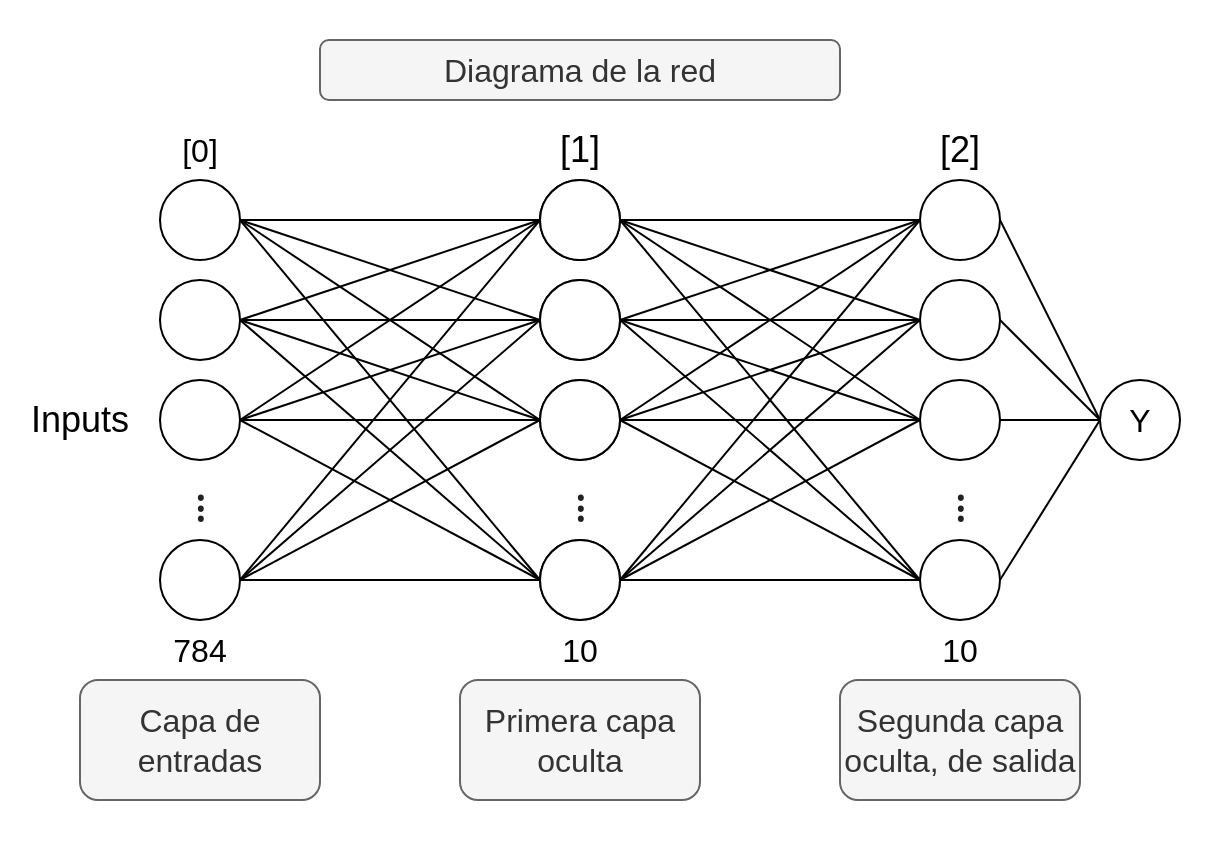 <mxfile version="20.6.0" type="device"><diagram id="SLeSD1d8RqLPbTBctot2" name="Página-1"><mxGraphModel dx="2249" dy="705" grid="1" gridSize="10" guides="1" tooltips="1" connect="1" arrows="1" fold="1" page="1" pageScale="1" pageWidth="827" pageHeight="1169" math="0" shadow="0"><root><mxCell id="0"/><mxCell id="1" parent="0"/><mxCell id="HPWfOXk7m1J4_OYVa4kb-1" value="" style="ellipse;whiteSpace=wrap;html=1;aspect=fixed;" vertex="1" parent="1"><mxGeometry x="30" y="170" width="40" height="40" as="geometry"/></mxCell><mxCell id="HPWfOXk7m1J4_OYVa4kb-2" value="" style="ellipse;whiteSpace=wrap;html=1;aspect=fixed;" vertex="1" parent="1"><mxGeometry x="30" y="220" width="40" height="40" as="geometry"/></mxCell><mxCell id="HPWfOXk7m1J4_OYVa4kb-3" value="" style="ellipse;whiteSpace=wrap;html=1;aspect=fixed;" vertex="1" parent="1"><mxGeometry x="30" y="270" width="40" height="40" as="geometry"/></mxCell><mxCell id="HPWfOXk7m1J4_OYVa4kb-4" value="" style="ellipse;whiteSpace=wrap;html=1;aspect=fixed;" vertex="1" parent="1"><mxGeometry x="30" y="350" width="40" height="40" as="geometry"/></mxCell><mxCell id="HPWfOXk7m1J4_OYVa4kb-5" value="&lt;span style=&quot;color: rgb(32, 33, 36); font-family: arial, sans-serif; font-size: 18px; text-align: start; background-color: rgb(255, 255, 255);&quot;&gt;⁝&lt;/span&gt;" style="text;html=1;strokeColor=none;fillColor=none;align=center;verticalAlign=middle;whiteSpace=wrap;rounded=0;fontStyle=1;fontSize=18;" vertex="1" parent="1"><mxGeometry x="20" y="310" width="60" height="50" as="geometry"/></mxCell><mxCell id="HPWfOXk7m1J4_OYVa4kb-6" value="" style="ellipse;whiteSpace=wrap;html=1;aspect=fixed;" vertex="1" parent="1"><mxGeometry x="220" y="170" width="40" height="40" as="geometry"/></mxCell><mxCell id="HPWfOXk7m1J4_OYVa4kb-7" value="" style="ellipse;whiteSpace=wrap;html=1;aspect=fixed;" vertex="1" parent="1"><mxGeometry x="220" y="220" width="40" height="40" as="geometry"/></mxCell><mxCell id="HPWfOXk7m1J4_OYVa4kb-8" value="" style="ellipse;whiteSpace=wrap;html=1;aspect=fixed;" vertex="1" parent="1"><mxGeometry x="220" y="270" width="40" height="40" as="geometry"/></mxCell><mxCell id="HPWfOXk7m1J4_OYVa4kb-9" value="" style="ellipse;whiteSpace=wrap;html=1;aspect=fixed;" vertex="1" parent="1"><mxGeometry x="220" y="350" width="40" height="40" as="geometry"/></mxCell><mxCell id="HPWfOXk7m1J4_OYVa4kb-10" value="&lt;span style=&quot;color: rgb(32, 33, 36); font-family: arial, sans-serif; font-size: 18px; text-align: start; background-color: rgb(255, 255, 255);&quot;&gt;⁝&lt;/span&gt;" style="text;html=1;strokeColor=none;fillColor=none;align=center;verticalAlign=middle;whiteSpace=wrap;rounded=0;fontStyle=1;fontSize=18;" vertex="1" parent="1"><mxGeometry x="210" y="310" width="60" height="50" as="geometry"/></mxCell><mxCell id="HPWfOXk7m1J4_OYVa4kb-16" value="" style="endArrow=none;html=1;rounded=0;fontSize=18;exitX=1;exitY=0.5;exitDx=0;exitDy=0;entryX=0;entryY=0.5;entryDx=0;entryDy=0;" edge="1" parent="1" source="HPWfOXk7m1J4_OYVa4kb-1" target="HPWfOXk7m1J4_OYVa4kb-6"><mxGeometry width="50" height="50" relative="1" as="geometry"><mxPoint x="220" y="400" as="sourcePoint"/><mxPoint x="270" y="350" as="targetPoint"/></mxGeometry></mxCell><mxCell id="HPWfOXk7m1J4_OYVa4kb-17" value="" style="endArrow=none;html=1;rounded=0;fontSize=18;exitX=1;exitY=0.5;exitDx=0;exitDy=0;entryX=0;entryY=0.5;entryDx=0;entryDy=0;" edge="1" parent="1" source="HPWfOXk7m1J4_OYVa4kb-2" target="HPWfOXk7m1J4_OYVa4kb-7"><mxGeometry width="50" height="50" relative="1" as="geometry"><mxPoint x="80" y="200" as="sourcePoint"/><mxPoint x="230" y="200" as="targetPoint"/></mxGeometry></mxCell><mxCell id="HPWfOXk7m1J4_OYVa4kb-18" value="" style="endArrow=none;html=1;rounded=0;fontSize=18;exitX=1;exitY=0.5;exitDx=0;exitDy=0;entryX=0;entryY=0.5;entryDx=0;entryDy=0;" edge="1" parent="1" source="HPWfOXk7m1J4_OYVa4kb-3" target="HPWfOXk7m1J4_OYVa4kb-8"><mxGeometry width="50" height="50" relative="1" as="geometry"><mxPoint x="90" y="210" as="sourcePoint"/><mxPoint x="240" y="210" as="targetPoint"/></mxGeometry></mxCell><mxCell id="HPWfOXk7m1J4_OYVa4kb-19" value="" style="endArrow=none;html=1;rounded=0;fontSize=18;exitX=1;exitY=0.5;exitDx=0;exitDy=0;entryX=0;entryY=0.5;entryDx=0;entryDy=0;" edge="1" parent="1" source="HPWfOXk7m1J4_OYVa4kb-4" target="HPWfOXk7m1J4_OYVa4kb-9"><mxGeometry width="50" height="50" relative="1" as="geometry"><mxPoint x="100" y="220" as="sourcePoint"/><mxPoint x="250" y="220" as="targetPoint"/></mxGeometry></mxCell><mxCell id="HPWfOXk7m1J4_OYVa4kb-20" value="" style="endArrow=none;html=1;rounded=0;fontSize=18;exitX=1;exitY=0.5;exitDx=0;exitDy=0;entryX=0;entryY=0.5;entryDx=0;entryDy=0;" edge="1" parent="1" source="HPWfOXk7m1J4_OYVa4kb-1" target="HPWfOXk7m1J4_OYVa4kb-7"><mxGeometry width="50" height="50" relative="1" as="geometry"><mxPoint x="110" y="230" as="sourcePoint"/><mxPoint x="260" y="230" as="targetPoint"/></mxGeometry></mxCell><mxCell id="HPWfOXk7m1J4_OYVa4kb-21" value="" style="endArrow=none;html=1;rounded=0;fontSize=18;exitX=1;exitY=0.5;exitDx=0;exitDy=0;entryX=0;entryY=0.5;entryDx=0;entryDy=0;" edge="1" parent="1" source="HPWfOXk7m1J4_OYVa4kb-1" target="HPWfOXk7m1J4_OYVa4kb-8"><mxGeometry width="50" height="50" relative="1" as="geometry"><mxPoint x="120" y="240" as="sourcePoint"/><mxPoint x="270" y="240" as="targetPoint"/></mxGeometry></mxCell><mxCell id="HPWfOXk7m1J4_OYVa4kb-22" value="" style="endArrow=none;html=1;rounded=0;fontSize=18;exitX=1;exitY=0.5;exitDx=0;exitDy=0;entryX=0;entryY=0.5;entryDx=0;entryDy=0;" edge="1" parent="1" source="HPWfOXk7m1J4_OYVa4kb-1" target="HPWfOXk7m1J4_OYVa4kb-9"><mxGeometry width="50" height="50" relative="1" as="geometry"><mxPoint x="130" y="250" as="sourcePoint"/><mxPoint x="280" y="250" as="targetPoint"/></mxGeometry></mxCell><mxCell id="HPWfOXk7m1J4_OYVa4kb-23" value="" style="endArrow=none;html=1;rounded=0;fontSize=18;exitX=1;exitY=0.5;exitDx=0;exitDy=0;entryX=0;entryY=0.5;entryDx=0;entryDy=0;" edge="1" parent="1" source="HPWfOXk7m1J4_OYVa4kb-2" target="HPWfOXk7m1J4_OYVa4kb-6"><mxGeometry width="50" height="50" relative="1" as="geometry"><mxPoint x="140" y="260" as="sourcePoint"/><mxPoint x="290" y="260" as="targetPoint"/></mxGeometry></mxCell><mxCell id="HPWfOXk7m1J4_OYVa4kb-24" value="" style="endArrow=none;html=1;rounded=0;fontSize=18;exitX=1;exitY=0.5;exitDx=0;exitDy=0;entryX=0;entryY=0.5;entryDx=0;entryDy=0;" edge="1" parent="1" source="HPWfOXk7m1J4_OYVa4kb-2" target="HPWfOXk7m1J4_OYVa4kb-8"><mxGeometry width="50" height="50" relative="1" as="geometry"><mxPoint x="150" y="270" as="sourcePoint"/><mxPoint x="300" y="270" as="targetPoint"/></mxGeometry></mxCell><mxCell id="HPWfOXk7m1J4_OYVa4kb-25" value="" style="endArrow=none;html=1;rounded=0;fontSize=18;exitX=1;exitY=0.5;exitDx=0;exitDy=0;entryX=0;entryY=0.5;entryDx=0;entryDy=0;" edge="1" parent="1" source="HPWfOXk7m1J4_OYVa4kb-2" target="HPWfOXk7m1J4_OYVa4kb-9"><mxGeometry width="50" height="50" relative="1" as="geometry"><mxPoint x="160" y="280" as="sourcePoint"/><mxPoint x="310" y="280" as="targetPoint"/></mxGeometry></mxCell><mxCell id="HPWfOXk7m1J4_OYVa4kb-26" value="" style="endArrow=none;html=1;rounded=0;fontSize=18;exitX=1;exitY=0.5;exitDx=0;exitDy=0;entryX=0;entryY=0.5;entryDx=0;entryDy=0;" edge="1" parent="1" source="HPWfOXk7m1J4_OYVa4kb-3" target="HPWfOXk7m1J4_OYVa4kb-6"><mxGeometry width="50" height="50" relative="1" as="geometry"><mxPoint x="170" y="290" as="sourcePoint"/><mxPoint x="320" y="290" as="targetPoint"/></mxGeometry></mxCell><mxCell id="HPWfOXk7m1J4_OYVa4kb-27" value="" style="endArrow=none;html=1;rounded=0;fontSize=18;exitX=1;exitY=0.5;exitDx=0;exitDy=0;entryX=0;entryY=0.5;entryDx=0;entryDy=0;" edge="1" parent="1" source="HPWfOXk7m1J4_OYVa4kb-3" target="HPWfOXk7m1J4_OYVa4kb-7"><mxGeometry width="50" height="50" relative="1" as="geometry"><mxPoint x="180" y="300" as="sourcePoint"/><mxPoint x="330" y="300" as="targetPoint"/></mxGeometry></mxCell><mxCell id="HPWfOXk7m1J4_OYVa4kb-28" value="" style="endArrow=none;html=1;rounded=0;fontSize=18;exitX=1;exitY=0.5;exitDx=0;exitDy=0;entryX=0;entryY=0.5;entryDx=0;entryDy=0;" edge="1" parent="1" source="HPWfOXk7m1J4_OYVa4kb-3" target="HPWfOXk7m1J4_OYVa4kb-9"><mxGeometry width="50" height="50" relative="1" as="geometry"><mxPoint x="190" y="310" as="sourcePoint"/><mxPoint x="340" y="310" as="targetPoint"/></mxGeometry></mxCell><mxCell id="HPWfOXk7m1J4_OYVa4kb-29" value="" style="endArrow=none;html=1;rounded=0;fontSize=18;exitX=1;exitY=0.5;exitDx=0;exitDy=0;entryX=0;entryY=0.5;entryDx=0;entryDy=0;" edge="1" parent="1" source="HPWfOXk7m1J4_OYVa4kb-4" target="HPWfOXk7m1J4_OYVa4kb-6"><mxGeometry width="50" height="50" relative="1" as="geometry"><mxPoint x="200" y="320" as="sourcePoint"/><mxPoint x="350" y="320" as="targetPoint"/></mxGeometry></mxCell><mxCell id="HPWfOXk7m1J4_OYVa4kb-30" value="" style="endArrow=none;html=1;rounded=0;fontSize=18;exitX=1;exitY=0.5;exitDx=0;exitDy=0;entryX=0;entryY=0.5;entryDx=0;entryDy=0;" edge="1" parent="1" source="HPWfOXk7m1J4_OYVa4kb-4" target="HPWfOXk7m1J4_OYVa4kb-7"><mxGeometry width="50" height="50" relative="1" as="geometry"><mxPoint x="210" y="330" as="sourcePoint"/><mxPoint x="360" y="330" as="targetPoint"/></mxGeometry></mxCell><mxCell id="HPWfOXk7m1J4_OYVa4kb-31" value="" style="endArrow=none;html=1;rounded=0;fontSize=18;exitX=1;exitY=0.5;exitDx=0;exitDy=0;entryX=0;entryY=0.5;entryDx=0;entryDy=0;" edge="1" parent="1" source="HPWfOXk7m1J4_OYVa4kb-4" target="HPWfOXk7m1J4_OYVa4kb-8"><mxGeometry width="50" height="50" relative="1" as="geometry"><mxPoint x="220" y="340" as="sourcePoint"/><mxPoint x="370" y="340" as="targetPoint"/></mxGeometry></mxCell><mxCell id="HPWfOXk7m1J4_OYVa4kb-58" value="" style="ellipse;whiteSpace=wrap;html=1;aspect=fixed;" vertex="1" parent="1"><mxGeometry x="220" y="170" width="40" height="40" as="geometry"/></mxCell><mxCell id="HPWfOXk7m1J4_OYVa4kb-59" value="" style="ellipse;whiteSpace=wrap;html=1;aspect=fixed;" vertex="1" parent="1"><mxGeometry x="220" y="220" width="40" height="40" as="geometry"/></mxCell><mxCell id="HPWfOXk7m1J4_OYVa4kb-60" value="" style="ellipse;whiteSpace=wrap;html=1;aspect=fixed;" vertex="1" parent="1"><mxGeometry x="220" y="270" width="40" height="40" as="geometry"/></mxCell><mxCell id="HPWfOXk7m1J4_OYVa4kb-61" value="" style="ellipse;whiteSpace=wrap;html=1;aspect=fixed;" vertex="1" parent="1"><mxGeometry x="220" y="350" width="40" height="40" as="geometry"/></mxCell><mxCell id="HPWfOXk7m1J4_OYVa4kb-62" value="&lt;span style=&quot;color: rgb(32, 33, 36); font-family: arial, sans-serif; font-size: 18px; text-align: start; background-color: rgb(255, 255, 255);&quot;&gt;⁝&lt;/span&gt;" style="text;html=1;strokeColor=none;fillColor=none;align=center;verticalAlign=middle;whiteSpace=wrap;rounded=0;fontStyle=1;fontSize=18;" vertex="1" parent="1"><mxGeometry x="210" y="310" width="60" height="50" as="geometry"/></mxCell><mxCell id="HPWfOXk7m1J4_OYVa4kb-63" value="" style="ellipse;whiteSpace=wrap;html=1;aspect=fixed;" vertex="1" parent="1"><mxGeometry x="410" y="170" width="40" height="40" as="geometry"/></mxCell><mxCell id="HPWfOXk7m1J4_OYVa4kb-64" value="" style="ellipse;whiteSpace=wrap;html=1;aspect=fixed;" vertex="1" parent="1"><mxGeometry x="410" y="220" width="40" height="40" as="geometry"/></mxCell><mxCell id="HPWfOXk7m1J4_OYVa4kb-65" value="" style="ellipse;whiteSpace=wrap;html=1;aspect=fixed;" vertex="1" parent="1"><mxGeometry x="410" y="270" width="40" height="40" as="geometry"/></mxCell><mxCell id="HPWfOXk7m1J4_OYVa4kb-66" value="" style="ellipse;whiteSpace=wrap;html=1;aspect=fixed;" vertex="1" parent="1"><mxGeometry x="410" y="350" width="40" height="40" as="geometry"/></mxCell><mxCell id="HPWfOXk7m1J4_OYVa4kb-67" value="&lt;span style=&quot;color: rgb(32, 33, 36); font-family: arial, sans-serif; font-size: 18px; text-align: start; background-color: rgb(255, 255, 255);&quot;&gt;⁝&lt;/span&gt;" style="text;html=1;strokeColor=none;fillColor=none;align=center;verticalAlign=middle;whiteSpace=wrap;rounded=0;fontStyle=1;fontSize=18;" vertex="1" parent="1"><mxGeometry x="400" y="310" width="60" height="50" as="geometry"/></mxCell><mxCell id="HPWfOXk7m1J4_OYVa4kb-68" value="" style="endArrow=none;html=1;rounded=0;fontSize=18;exitX=1;exitY=0.5;exitDx=0;exitDy=0;entryX=0;entryY=0.5;entryDx=0;entryDy=0;" edge="1" parent="1" source="HPWfOXk7m1J4_OYVa4kb-58" target="HPWfOXk7m1J4_OYVa4kb-63"><mxGeometry width="50" height="50" relative="1" as="geometry"><mxPoint x="410" y="400" as="sourcePoint"/><mxPoint x="460" y="350" as="targetPoint"/></mxGeometry></mxCell><mxCell id="HPWfOXk7m1J4_OYVa4kb-69" value="" style="endArrow=none;html=1;rounded=0;fontSize=18;exitX=1;exitY=0.5;exitDx=0;exitDy=0;entryX=0;entryY=0.5;entryDx=0;entryDy=0;" edge="1" parent="1" source="HPWfOXk7m1J4_OYVa4kb-59" target="HPWfOXk7m1J4_OYVa4kb-64"><mxGeometry width="50" height="50" relative="1" as="geometry"><mxPoint x="270" y="200" as="sourcePoint"/><mxPoint x="420" y="200" as="targetPoint"/></mxGeometry></mxCell><mxCell id="HPWfOXk7m1J4_OYVa4kb-70" value="" style="endArrow=none;html=1;rounded=0;fontSize=18;exitX=1;exitY=0.5;exitDx=0;exitDy=0;entryX=0;entryY=0.5;entryDx=0;entryDy=0;" edge="1" parent="1" source="HPWfOXk7m1J4_OYVa4kb-60" target="HPWfOXk7m1J4_OYVa4kb-65"><mxGeometry width="50" height="50" relative="1" as="geometry"><mxPoint x="280" y="210" as="sourcePoint"/><mxPoint x="430" y="210" as="targetPoint"/></mxGeometry></mxCell><mxCell id="HPWfOXk7m1J4_OYVa4kb-71" value="" style="endArrow=none;html=1;rounded=0;fontSize=18;exitX=1;exitY=0.5;exitDx=0;exitDy=0;entryX=0;entryY=0.5;entryDx=0;entryDy=0;" edge="1" parent="1" source="HPWfOXk7m1J4_OYVa4kb-61" target="HPWfOXk7m1J4_OYVa4kb-66"><mxGeometry width="50" height="50" relative="1" as="geometry"><mxPoint x="290" y="220" as="sourcePoint"/><mxPoint x="440" y="220" as="targetPoint"/></mxGeometry></mxCell><mxCell id="HPWfOXk7m1J4_OYVa4kb-72" value="" style="endArrow=none;html=1;rounded=0;fontSize=18;exitX=1;exitY=0.5;exitDx=0;exitDy=0;entryX=0;entryY=0.5;entryDx=0;entryDy=0;" edge="1" parent="1" source="HPWfOXk7m1J4_OYVa4kb-58" target="HPWfOXk7m1J4_OYVa4kb-64"><mxGeometry width="50" height="50" relative="1" as="geometry"><mxPoint x="300" y="230" as="sourcePoint"/><mxPoint x="450" y="230" as="targetPoint"/></mxGeometry></mxCell><mxCell id="HPWfOXk7m1J4_OYVa4kb-73" value="" style="endArrow=none;html=1;rounded=0;fontSize=18;exitX=1;exitY=0.5;exitDx=0;exitDy=0;entryX=0;entryY=0.5;entryDx=0;entryDy=0;" edge="1" parent="1" source="HPWfOXk7m1J4_OYVa4kb-58" target="HPWfOXk7m1J4_OYVa4kb-65"><mxGeometry width="50" height="50" relative="1" as="geometry"><mxPoint x="310" y="240" as="sourcePoint"/><mxPoint x="460" y="240" as="targetPoint"/></mxGeometry></mxCell><mxCell id="HPWfOXk7m1J4_OYVa4kb-74" value="" style="endArrow=none;html=1;rounded=0;fontSize=18;exitX=1;exitY=0.5;exitDx=0;exitDy=0;entryX=0;entryY=0.5;entryDx=0;entryDy=0;" edge="1" parent="1" source="HPWfOXk7m1J4_OYVa4kb-58" target="HPWfOXk7m1J4_OYVa4kb-66"><mxGeometry width="50" height="50" relative="1" as="geometry"><mxPoint x="320" y="250" as="sourcePoint"/><mxPoint x="470" y="250" as="targetPoint"/></mxGeometry></mxCell><mxCell id="HPWfOXk7m1J4_OYVa4kb-75" value="" style="endArrow=none;html=1;rounded=0;fontSize=18;exitX=1;exitY=0.5;exitDx=0;exitDy=0;entryX=0;entryY=0.5;entryDx=0;entryDy=0;" edge="1" parent="1" source="HPWfOXk7m1J4_OYVa4kb-59" target="HPWfOXk7m1J4_OYVa4kb-63"><mxGeometry width="50" height="50" relative="1" as="geometry"><mxPoint x="330" y="260" as="sourcePoint"/><mxPoint x="480" y="260" as="targetPoint"/></mxGeometry></mxCell><mxCell id="HPWfOXk7m1J4_OYVa4kb-76" value="" style="endArrow=none;html=1;rounded=0;fontSize=18;exitX=1;exitY=0.5;exitDx=0;exitDy=0;entryX=0;entryY=0.5;entryDx=0;entryDy=0;" edge="1" parent="1" source="HPWfOXk7m1J4_OYVa4kb-59" target="HPWfOXk7m1J4_OYVa4kb-65"><mxGeometry width="50" height="50" relative="1" as="geometry"><mxPoint x="340" y="270" as="sourcePoint"/><mxPoint x="490" y="270" as="targetPoint"/></mxGeometry></mxCell><mxCell id="HPWfOXk7m1J4_OYVa4kb-77" value="" style="endArrow=none;html=1;rounded=0;fontSize=18;exitX=1;exitY=0.5;exitDx=0;exitDy=0;entryX=0;entryY=0.5;entryDx=0;entryDy=0;" edge="1" parent="1" source="HPWfOXk7m1J4_OYVa4kb-59" target="HPWfOXk7m1J4_OYVa4kb-66"><mxGeometry width="50" height="50" relative="1" as="geometry"><mxPoint x="350" y="280" as="sourcePoint"/><mxPoint x="500" y="280" as="targetPoint"/></mxGeometry></mxCell><mxCell id="HPWfOXk7m1J4_OYVa4kb-78" value="" style="endArrow=none;html=1;rounded=0;fontSize=18;exitX=1;exitY=0.5;exitDx=0;exitDy=0;entryX=0;entryY=0.5;entryDx=0;entryDy=0;" edge="1" parent="1" source="HPWfOXk7m1J4_OYVa4kb-60" target="HPWfOXk7m1J4_OYVa4kb-63"><mxGeometry width="50" height="50" relative="1" as="geometry"><mxPoint x="360" y="290" as="sourcePoint"/><mxPoint x="510" y="290" as="targetPoint"/></mxGeometry></mxCell><mxCell id="HPWfOXk7m1J4_OYVa4kb-79" value="" style="endArrow=none;html=1;rounded=0;fontSize=18;exitX=1;exitY=0.5;exitDx=0;exitDy=0;entryX=0;entryY=0.5;entryDx=0;entryDy=0;" edge="1" parent="1" source="HPWfOXk7m1J4_OYVa4kb-60" target="HPWfOXk7m1J4_OYVa4kb-64"><mxGeometry width="50" height="50" relative="1" as="geometry"><mxPoint x="370" y="300" as="sourcePoint"/><mxPoint x="520" y="300" as="targetPoint"/></mxGeometry></mxCell><mxCell id="HPWfOXk7m1J4_OYVa4kb-80" value="" style="endArrow=none;html=1;rounded=0;fontSize=18;exitX=1;exitY=0.5;exitDx=0;exitDy=0;entryX=0;entryY=0.5;entryDx=0;entryDy=0;" edge="1" parent="1" source="HPWfOXk7m1J4_OYVa4kb-60" target="HPWfOXk7m1J4_OYVa4kb-66"><mxGeometry width="50" height="50" relative="1" as="geometry"><mxPoint x="380" y="310" as="sourcePoint"/><mxPoint x="530" y="310" as="targetPoint"/></mxGeometry></mxCell><mxCell id="HPWfOXk7m1J4_OYVa4kb-81" value="" style="endArrow=none;html=1;rounded=0;fontSize=18;exitX=1;exitY=0.5;exitDx=0;exitDy=0;entryX=0;entryY=0.5;entryDx=0;entryDy=0;" edge="1" parent="1" source="HPWfOXk7m1J4_OYVa4kb-61" target="HPWfOXk7m1J4_OYVa4kb-63"><mxGeometry width="50" height="50" relative="1" as="geometry"><mxPoint x="390" y="320" as="sourcePoint"/><mxPoint x="540" y="320" as="targetPoint"/></mxGeometry></mxCell><mxCell id="HPWfOXk7m1J4_OYVa4kb-82" value="" style="endArrow=none;html=1;rounded=0;fontSize=18;exitX=1;exitY=0.5;exitDx=0;exitDy=0;entryX=0;entryY=0.5;entryDx=0;entryDy=0;" edge="1" parent="1" source="HPWfOXk7m1J4_OYVa4kb-61" target="HPWfOXk7m1J4_OYVa4kb-64"><mxGeometry width="50" height="50" relative="1" as="geometry"><mxPoint x="400" y="330" as="sourcePoint"/><mxPoint x="550" y="330" as="targetPoint"/></mxGeometry></mxCell><mxCell id="HPWfOXk7m1J4_OYVa4kb-83" value="" style="endArrow=none;html=1;rounded=0;fontSize=18;exitX=1;exitY=0.5;exitDx=0;exitDy=0;entryX=0;entryY=0.5;entryDx=0;entryDy=0;" edge="1" parent="1" source="HPWfOXk7m1J4_OYVa4kb-61" target="HPWfOXk7m1J4_OYVa4kb-65"><mxGeometry width="50" height="50" relative="1" as="geometry"><mxPoint x="410" y="340" as="sourcePoint"/><mxPoint x="560" y="340" as="targetPoint"/></mxGeometry></mxCell><mxCell id="HPWfOXk7m1J4_OYVa4kb-90" value="Y" style="ellipse;whiteSpace=wrap;html=1;aspect=fixed;fontSize=16;" vertex="1" parent="1"><mxGeometry x="500" y="270" width="40" height="40" as="geometry"/></mxCell><mxCell id="HPWfOXk7m1J4_OYVa4kb-91" value="" style="endArrow=none;html=1;rounded=0;fontSize=18;entryX=1;entryY=0.5;entryDx=0;entryDy=0;exitX=0;exitY=0.5;exitDx=0;exitDy=0;" edge="1" parent="1" source="HPWfOXk7m1J4_OYVa4kb-90" target="HPWfOXk7m1J4_OYVa4kb-63"><mxGeometry width="50" height="50" relative="1" as="geometry"><mxPoint x="370" y="390" as="sourcePoint"/><mxPoint x="420" y="340" as="targetPoint"/></mxGeometry></mxCell><mxCell id="HPWfOXk7m1J4_OYVa4kb-92" value="" style="endArrow=none;html=1;rounded=0;fontSize=18;entryX=1;entryY=0.5;entryDx=0;entryDy=0;exitX=0;exitY=0.5;exitDx=0;exitDy=0;" edge="1" parent="1" source="HPWfOXk7m1J4_OYVa4kb-90" target="HPWfOXk7m1J4_OYVa4kb-64"><mxGeometry width="50" height="50" relative="1" as="geometry"><mxPoint x="480" y="300" as="sourcePoint"/><mxPoint x="460" y="200" as="targetPoint"/></mxGeometry></mxCell><mxCell id="HPWfOXk7m1J4_OYVa4kb-93" value="" style="endArrow=none;html=1;rounded=0;fontSize=18;entryX=1;entryY=0.5;entryDx=0;entryDy=0;exitX=0;exitY=0.5;exitDx=0;exitDy=0;" edge="1" parent="1" source="HPWfOXk7m1J4_OYVa4kb-90" target="HPWfOXk7m1J4_OYVa4kb-65"><mxGeometry width="50" height="50" relative="1" as="geometry"><mxPoint x="490" y="300" as="sourcePoint"/><mxPoint x="460" y="250" as="targetPoint"/></mxGeometry></mxCell><mxCell id="HPWfOXk7m1J4_OYVa4kb-94" value="" style="endArrow=none;html=1;rounded=0;fontSize=18;entryX=1;entryY=0.5;entryDx=0;entryDy=0;exitX=0;exitY=0.5;exitDx=0;exitDy=0;" edge="1" parent="1" source="HPWfOXk7m1J4_OYVa4kb-90" target="HPWfOXk7m1J4_OYVa4kb-66"><mxGeometry width="50" height="50" relative="1" as="geometry"><mxPoint x="520" y="310" as="sourcePoint"/><mxPoint x="470" y="260" as="targetPoint"/></mxGeometry></mxCell><mxCell id="HPWfOXk7m1J4_OYVa4kb-95" value="[1]" style="text;html=1;strokeColor=none;fillColor=none;align=center;verticalAlign=middle;whiteSpace=wrap;rounded=0;fontSize=18;" vertex="1" parent="1"><mxGeometry x="210" y="140" width="60" height="30" as="geometry"/></mxCell><mxCell id="HPWfOXk7m1J4_OYVa4kb-96" value="[2]" style="text;html=1;strokeColor=none;fillColor=none;align=center;verticalAlign=middle;whiteSpace=wrap;rounded=0;fontSize=18;" vertex="1" parent="1"><mxGeometry x="400" y="140" width="60" height="30" as="geometry"/></mxCell><mxCell id="HPWfOXk7m1J4_OYVa4kb-97" value="Inputs" style="text;html=1;strokeColor=none;fillColor=none;align=center;verticalAlign=middle;whiteSpace=wrap;rounded=0;fontSize=18;" vertex="1" parent="1"><mxGeometry x="-40" y="275" width="60" height="30" as="geometry"/></mxCell><mxCell id="HPWfOXk7m1J4_OYVa4kb-98" value="&amp;nbsp;" style="text;html=1;strokeColor=none;fillColor=none;align=center;verticalAlign=middle;whiteSpace=wrap;rounded=0;fontSize=16;" vertex="1" parent="1"><mxGeometry x="-50" y="80" width="610" height="420" as="geometry"/></mxCell><mxCell id="HPWfOXk7m1J4_OYVa4kb-100" value="Capa de entradas" style="rounded=1;whiteSpace=wrap;html=1;fontSize=16;fillColor=#f5f5f5;fontColor=#333333;strokeColor=#666666;" vertex="1" parent="1"><mxGeometry x="-10" y="420" width="120" height="60" as="geometry"/></mxCell><mxCell id="HPWfOXk7m1J4_OYVa4kb-101" value="Primera capa oculta" style="rounded=1;whiteSpace=wrap;html=1;fontSize=16;fillColor=#f5f5f5;fontColor=#333333;strokeColor=#666666;" vertex="1" parent="1"><mxGeometry x="180" y="420" width="120" height="60" as="geometry"/></mxCell><mxCell id="HPWfOXk7m1J4_OYVa4kb-102" value="Segunda capa oculta, de salida" style="rounded=1;whiteSpace=wrap;html=1;fontSize=16;fillColor=#f5f5f5;fontColor=#333333;strokeColor=#666666;" vertex="1" parent="1"><mxGeometry x="370" y="420" width="120" height="60" as="geometry"/></mxCell><mxCell id="HPWfOXk7m1J4_OYVa4kb-103" value="Diagrama de la red" style="rounded=1;whiteSpace=wrap;html=1;fontSize=16;fillColor=#f5f5f5;fontColor=#333333;strokeColor=#666666;" vertex="1" parent="1"><mxGeometry x="110" y="100" width="260" height="30" as="geometry"/></mxCell><mxCell id="HPWfOXk7m1J4_OYVa4kb-104" value="[0]" style="text;html=1;strokeColor=none;fillColor=none;align=center;verticalAlign=middle;whiteSpace=wrap;rounded=0;fontSize=16;" vertex="1" parent="1"><mxGeometry x="20" y="140" width="60" height="30" as="geometry"/></mxCell><mxCell id="HPWfOXk7m1J4_OYVa4kb-105" value="784" style="text;html=1;strokeColor=none;fillColor=none;align=center;verticalAlign=middle;whiteSpace=wrap;rounded=0;fontSize=16;" vertex="1" parent="1"><mxGeometry x="20" y="390" width="60" height="30" as="geometry"/></mxCell><mxCell id="HPWfOXk7m1J4_OYVa4kb-106" value="10" style="text;html=1;strokeColor=none;fillColor=none;align=center;verticalAlign=middle;whiteSpace=wrap;rounded=0;fontSize=16;" vertex="1" parent="1"><mxGeometry x="210" y="390" width="60" height="30" as="geometry"/></mxCell><mxCell id="HPWfOXk7m1J4_OYVa4kb-107" value="10" style="text;html=1;strokeColor=none;fillColor=none;align=center;verticalAlign=middle;whiteSpace=wrap;rounded=0;fontSize=16;" vertex="1" parent="1"><mxGeometry x="400" y="390" width="60" height="30" as="geometry"/></mxCell></root></mxGraphModel></diagram></mxfile>
